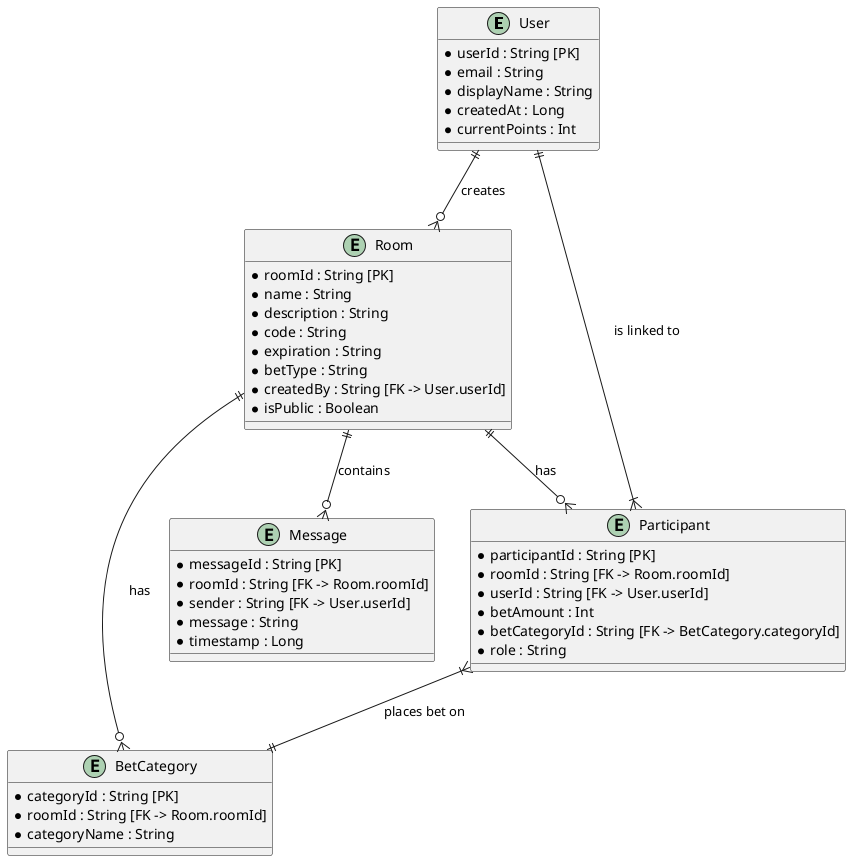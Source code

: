 @startuml
entity User {
    * userId : String [PK]
    * email : String
    * displayName : String
    * createdAt : Long
    * currentPoints : Int
}

entity Room {
    * roomId : String [PK]
    * name : String
    * description : String
    * code : String
    * expiration : String
    * betType : String
    * createdBy : String [FK -> User.userId]
    * isPublic : Boolean
}

entity BetCategory {
    * categoryId : String [PK]
    * roomId : String [FK -> Room.roomId]
    * categoryName : String
}

entity Message {
    * messageId : String [PK]
    * roomId : String [FK -> Room.roomId]
    * sender : String [FK -> User.userId]
    * message : String
    * timestamp : Long
}

entity Participant {
    * participantId : String [PK]
    * roomId : String [FK -> Room.roomId]
    * userId : String [FK -> User.userId]
    * betAmount : Int
    * betCategoryId : String [FK -> BetCategory.categoryId]
    * role : String
}

User ||--o{ Room : "creates"
Room ||--o{ Message : "contains"
Room ||--o{ Participant : "has"
Room ||--o{ BetCategory : "has"
Participant }|--|| User : "is linked to"
Participant }|--|| BetCategory : "places bet on"
@enduml
